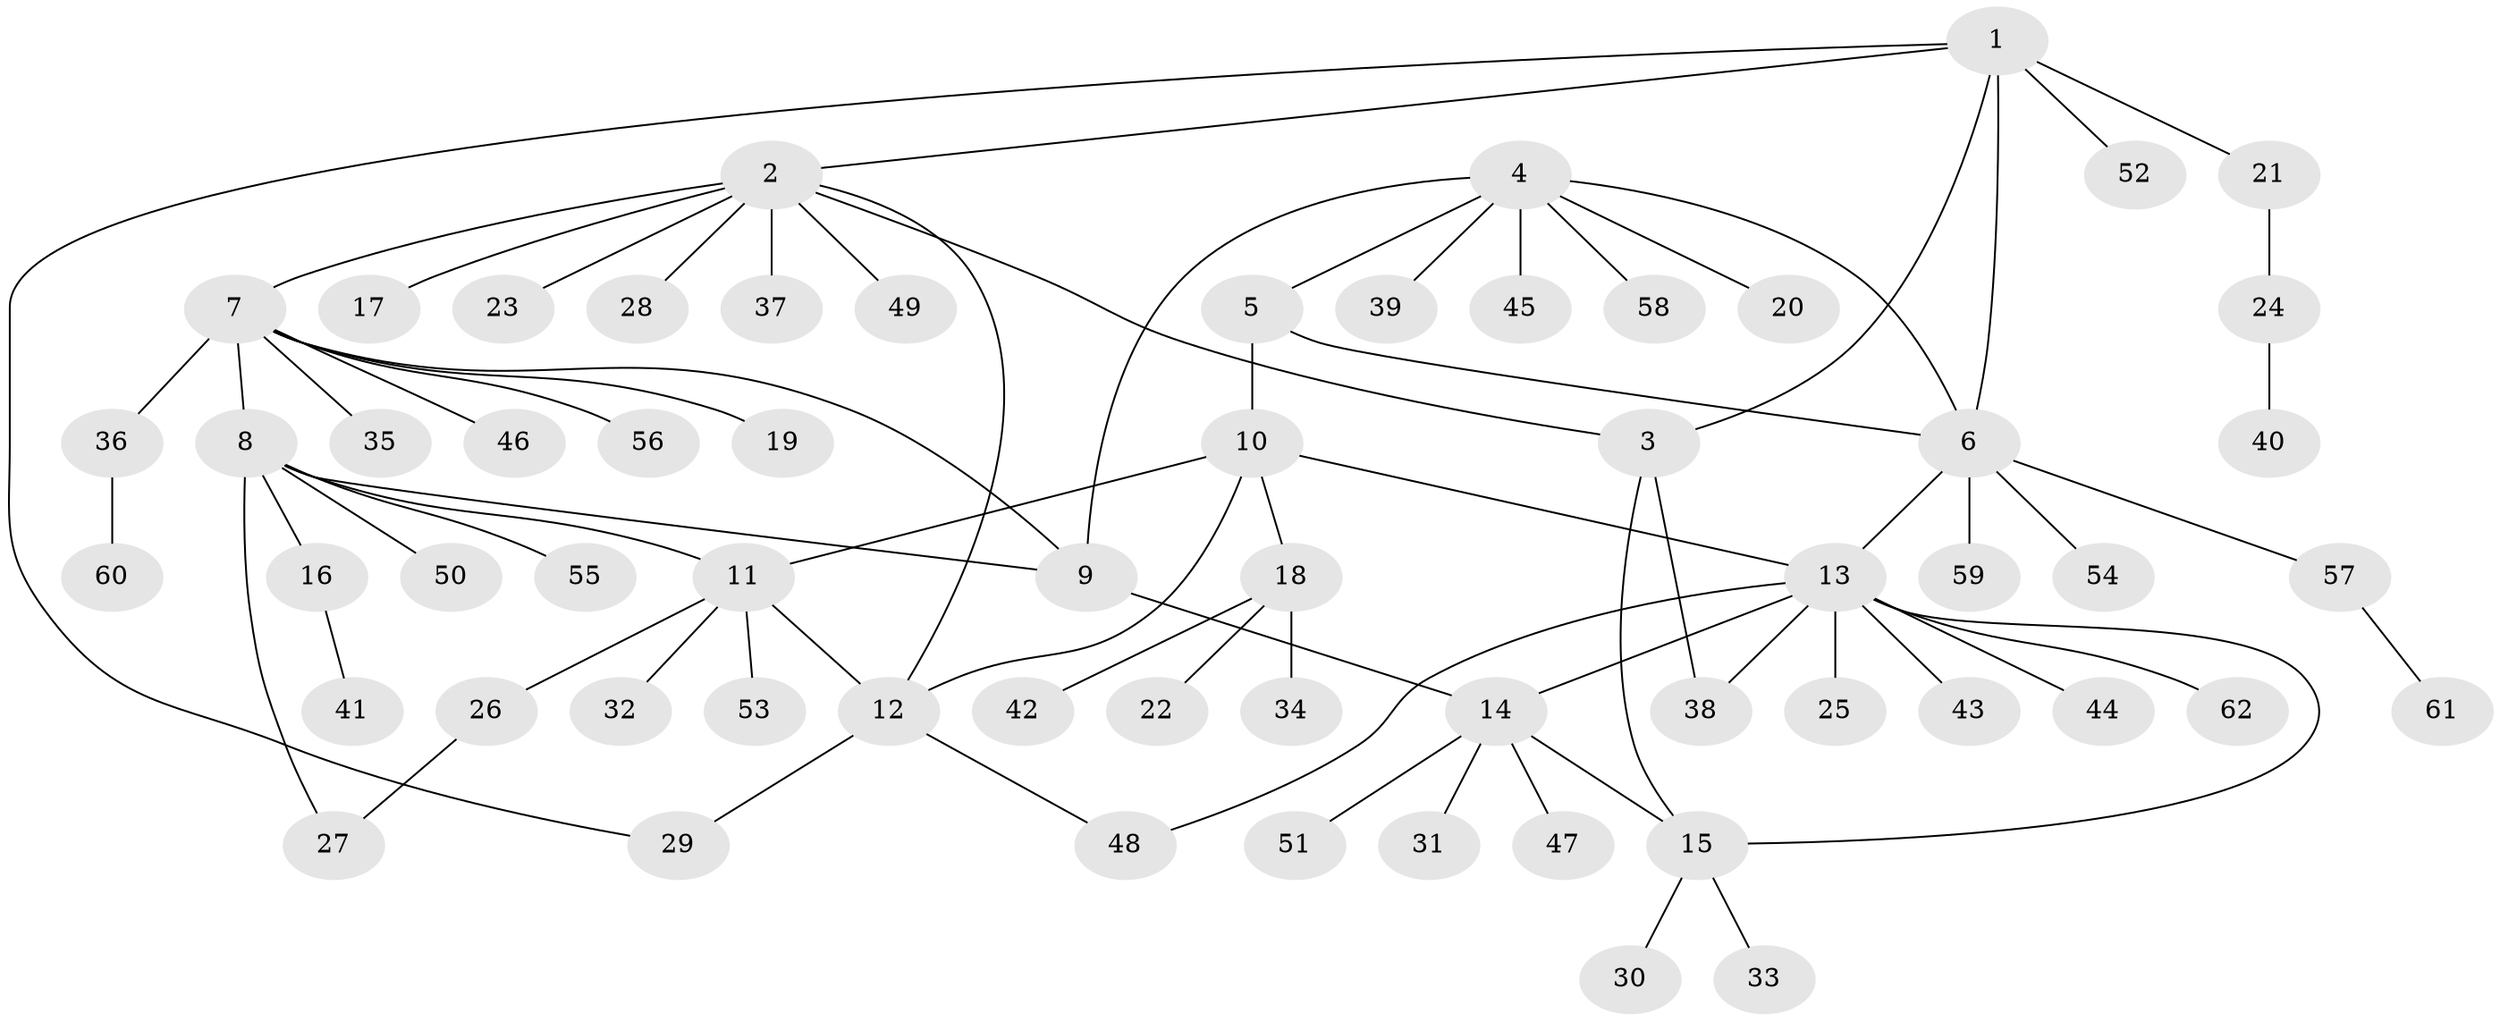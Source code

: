 // coarse degree distribution, {6: 0.08695652173913043, 8: 0.10869565217391304, 4: 0.043478260869565216, 5: 0.021739130434782608, 1: 0.6521739130434783, 3: 0.021739130434782608, 2: 0.06521739130434782}
// Generated by graph-tools (version 1.1) at 2025/52/02/27/25 19:52:15]
// undirected, 62 vertices, 76 edges
graph export_dot {
graph [start="1"]
  node [color=gray90,style=filled];
  1;
  2;
  3;
  4;
  5;
  6;
  7;
  8;
  9;
  10;
  11;
  12;
  13;
  14;
  15;
  16;
  17;
  18;
  19;
  20;
  21;
  22;
  23;
  24;
  25;
  26;
  27;
  28;
  29;
  30;
  31;
  32;
  33;
  34;
  35;
  36;
  37;
  38;
  39;
  40;
  41;
  42;
  43;
  44;
  45;
  46;
  47;
  48;
  49;
  50;
  51;
  52;
  53;
  54;
  55;
  56;
  57;
  58;
  59;
  60;
  61;
  62;
  1 -- 2;
  1 -- 3;
  1 -- 6;
  1 -- 21;
  1 -- 29;
  1 -- 52;
  2 -- 3;
  2 -- 7;
  2 -- 12;
  2 -- 17;
  2 -- 23;
  2 -- 28;
  2 -- 37;
  2 -- 49;
  3 -- 15;
  3 -- 38;
  4 -- 5;
  4 -- 6;
  4 -- 9;
  4 -- 20;
  4 -- 39;
  4 -- 45;
  4 -- 58;
  5 -- 6;
  5 -- 10;
  6 -- 13;
  6 -- 54;
  6 -- 57;
  6 -- 59;
  7 -- 8;
  7 -- 9;
  7 -- 19;
  7 -- 35;
  7 -- 36;
  7 -- 46;
  7 -- 56;
  8 -- 9;
  8 -- 11;
  8 -- 16;
  8 -- 27;
  8 -- 50;
  8 -- 55;
  9 -- 14;
  10 -- 11;
  10 -- 12;
  10 -- 13;
  10 -- 18;
  11 -- 12;
  11 -- 26;
  11 -- 32;
  11 -- 53;
  12 -- 29;
  12 -- 48;
  13 -- 14;
  13 -- 15;
  13 -- 25;
  13 -- 38;
  13 -- 43;
  13 -- 44;
  13 -- 48;
  13 -- 62;
  14 -- 15;
  14 -- 31;
  14 -- 47;
  14 -- 51;
  15 -- 30;
  15 -- 33;
  16 -- 41;
  18 -- 22;
  18 -- 34;
  18 -- 42;
  21 -- 24;
  24 -- 40;
  26 -- 27;
  36 -- 60;
  57 -- 61;
}
